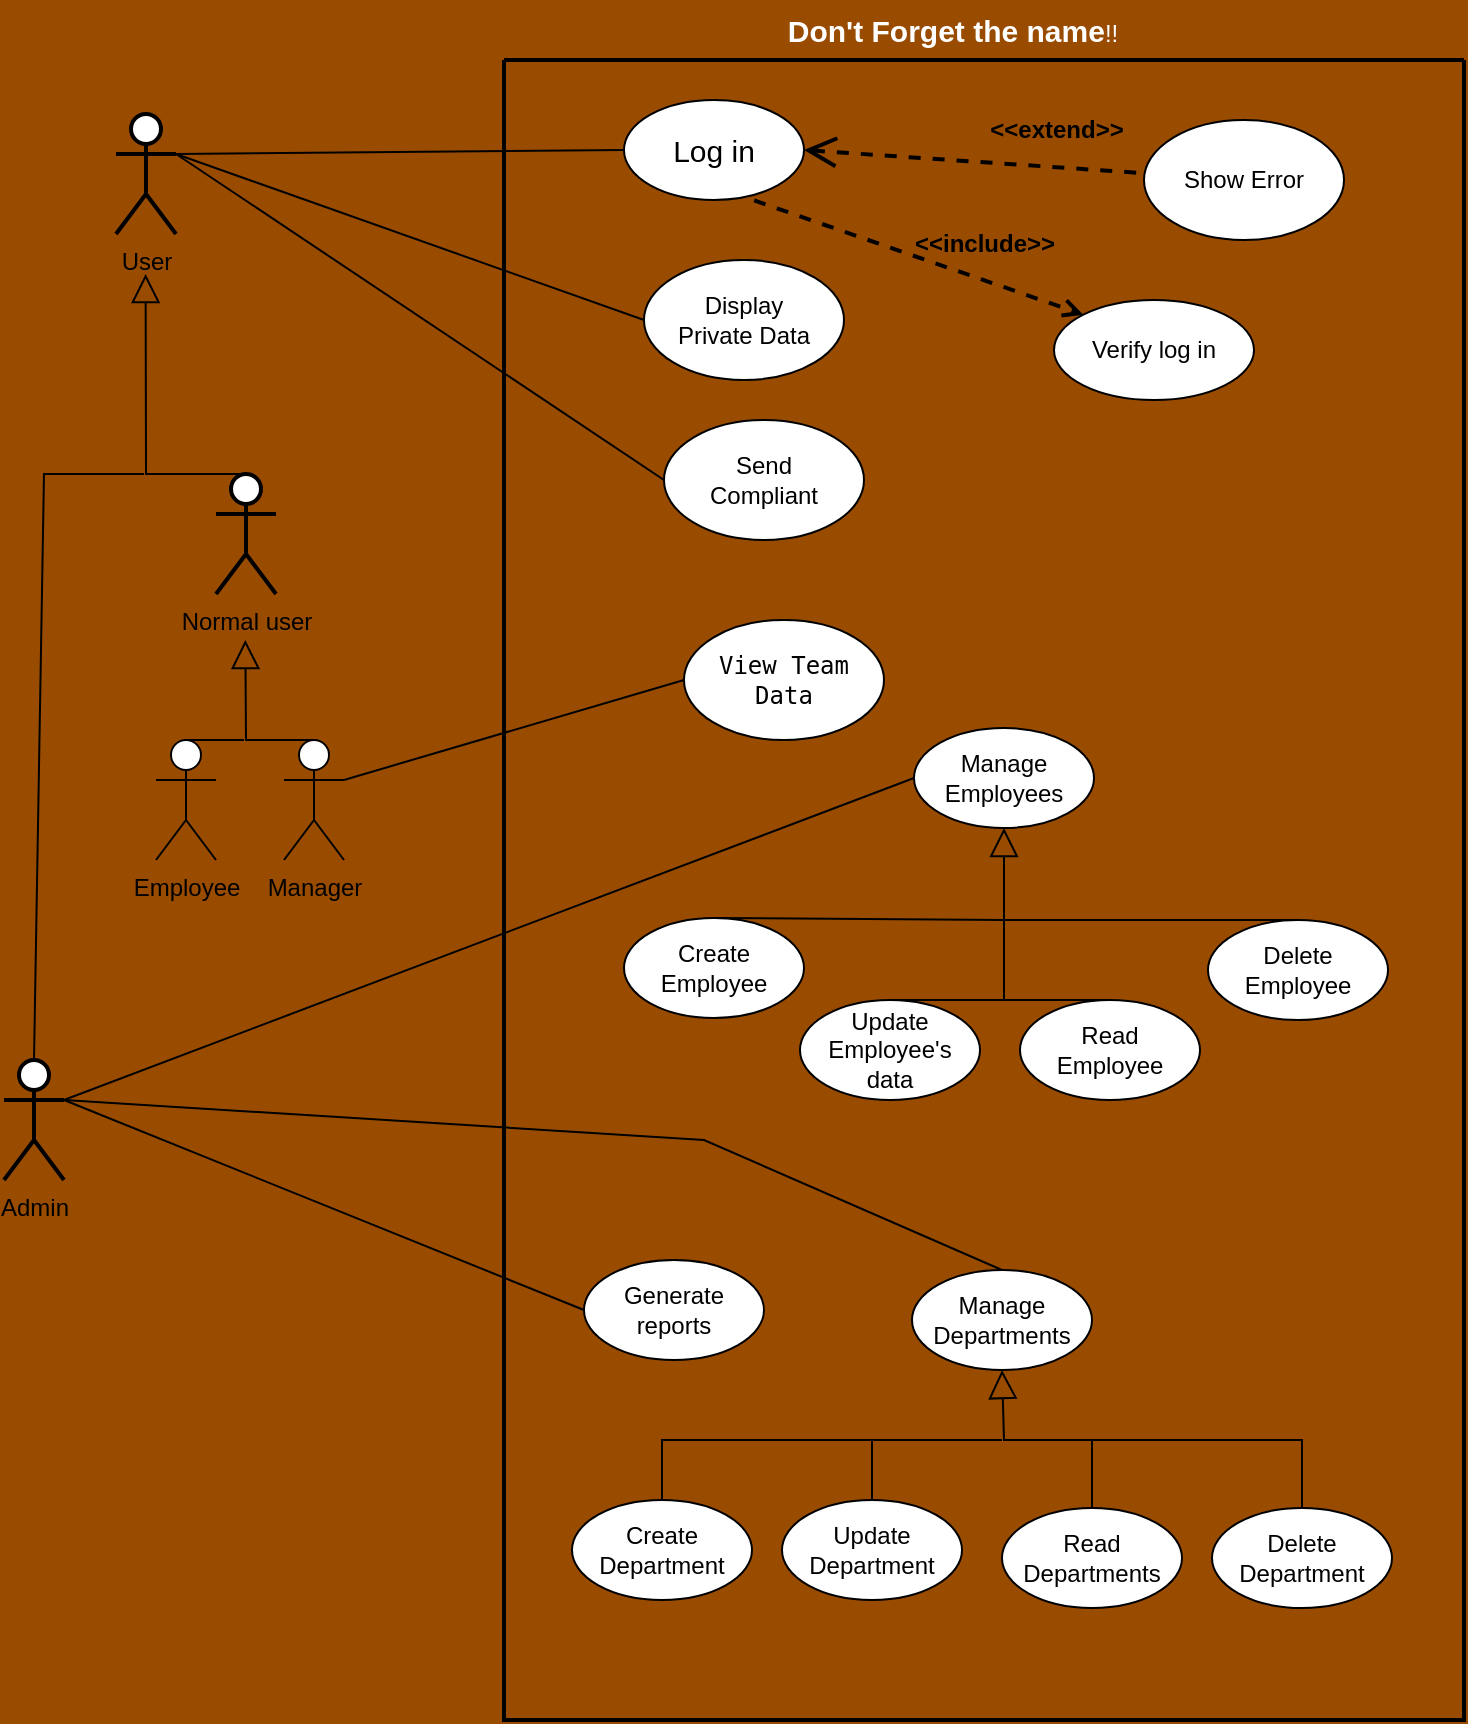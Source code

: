 <mxfile version="24.8.0">
  <diagram name="Page-1" id="XrRoJyVoxyt1KXuFEkB2">
    <mxGraphModel dx="2284" dy="790" grid="1" gridSize="10" guides="1" tooltips="1" connect="1" arrows="1" fold="1" page="1" pageScale="1" pageWidth="850" pageHeight="1100" background="#994C00" math="0" shadow="0">
      <root>
        <mxCell id="0" />
        <mxCell id="1" parent="0" />
        <mxCell id="JxsMiMLw6dN9_I1CwBWg-2" value="" style="swimlane;startSize=0;strokeWidth=2;" parent="1" vertex="1">
          <mxGeometry y="80" width="480" height="830" as="geometry">
            <mxRectangle y="110" width="50" height="40" as="alternateBounds" />
          </mxGeometry>
        </mxCell>
        <mxCell id="JxsMiMLw6dN9_I1CwBWg-3" value="&lt;span style=&quot;font-size: 15px;&quot;&gt;Log in&lt;br&gt;&lt;/span&gt;" style="ellipse;whiteSpace=wrap;html=1;" parent="JxsMiMLw6dN9_I1CwBWg-2" vertex="1">
          <mxGeometry x="60" y="20" width="90" height="50" as="geometry" />
        </mxCell>
        <mxCell id="JxsMiMLw6dN9_I1CwBWg-5" value="Verify log in" style="ellipse;whiteSpace=wrap;html=1;" parent="JxsMiMLw6dN9_I1CwBWg-2" vertex="1">
          <mxGeometry x="275" y="120" width="100" height="50" as="geometry" />
        </mxCell>
        <mxCell id="JxsMiMLw6dN9_I1CwBWg-4" value="Show Error" style="ellipse;whiteSpace=wrap;html=1;" parent="JxsMiMLw6dN9_I1CwBWg-2" vertex="1">
          <mxGeometry x="320" y="30" width="100" height="60" as="geometry" />
        </mxCell>
        <mxCell id="JxsMiMLw6dN9_I1CwBWg-7" value="&lt;b&gt;&lt;font style=&quot;font-size: 12px;&quot;&gt;&amp;lt;&amp;lt;extend&amp;gt;&amp;gt;&lt;/font&gt;&lt;/b&gt;" style="edgeStyle=none;html=1;startArrow=open;endArrow=none;startSize=12;verticalAlign=bottom;dashed=1;labelBackgroundColor=none;rounded=0;exitX=1;exitY=0.5;exitDx=0;exitDy=0;strokeWidth=2;" parent="JxsMiMLw6dN9_I1CwBWg-2" source="JxsMiMLw6dN9_I1CwBWg-3" target="JxsMiMLw6dN9_I1CwBWg-4" edge="1">
          <mxGeometry x="0.478" y="10" width="160" relative="1" as="geometry">
            <mxPoint x="100" y="170" as="sourcePoint" />
            <mxPoint x="260" y="170" as="targetPoint" />
            <mxPoint as="offset" />
          </mxGeometry>
        </mxCell>
        <mxCell id="JxsMiMLw6dN9_I1CwBWg-8" value="&lt;b&gt;&lt;font style=&quot;font-size: 12px;&quot;&gt;&amp;lt;&amp;lt;include&amp;gt;&amp;gt;&lt;/font&gt;&lt;/b&gt;" style="edgeStyle=none;html=1;endArrow=open;verticalAlign=bottom;dashed=1;labelBackgroundColor=none;rounded=0;exitX=0.723;exitY=1.004;exitDx=0;exitDy=0;entryX=0;entryY=0;entryDx=0;entryDy=0;strokeWidth=2;exitPerimeter=0;" parent="JxsMiMLw6dN9_I1CwBWg-2" source="JxsMiMLw6dN9_I1CwBWg-3" target="JxsMiMLw6dN9_I1CwBWg-5" edge="1">
          <mxGeometry x="0.359" y="10" width="160" relative="1" as="geometry">
            <mxPoint x="150" y="70" as="sourcePoint" />
            <mxPoint x="310" y="70" as="targetPoint" />
            <mxPoint y="1" as="offset" />
          </mxGeometry>
        </mxCell>
        <mxCell id="JxsMiMLw6dN9_I1CwBWg-23" value="&lt;div&gt;Manage &lt;br&gt;&lt;/div&gt;&lt;div&gt;Employees&lt;br&gt;&lt;/div&gt;" style="ellipse;whiteSpace=wrap;html=1;" parent="JxsMiMLw6dN9_I1CwBWg-2" vertex="1">
          <mxGeometry x="205" y="334" width="90" height="50" as="geometry" />
        </mxCell>
        <mxCell id="JxsMiMLw6dN9_I1CwBWg-25" value="&lt;div&gt;Delete&lt;br&gt;&lt;/div&gt;&lt;div&gt;Employee&lt;br&gt;&lt;/div&gt;" style="ellipse;whiteSpace=wrap;html=1;" parent="JxsMiMLw6dN9_I1CwBWg-2" vertex="1">
          <mxGeometry x="352" y="430" width="90" height="50" as="geometry" />
        </mxCell>
        <mxCell id="JxsMiMLw6dN9_I1CwBWg-24" value="&lt;div&gt;Update&lt;/div&gt;&lt;div&gt;Employee&#39;s&lt;/div&gt;&lt;div&gt;data&lt;br&gt;&lt;/div&gt;" style="ellipse;whiteSpace=wrap;html=1;" parent="JxsMiMLw6dN9_I1CwBWg-2" vertex="1">
          <mxGeometry x="148" y="470" width="90" height="50" as="geometry" />
        </mxCell>
        <mxCell id="JxsMiMLw6dN9_I1CwBWg-53" value="&lt;div&gt;Display&lt;/div&gt;&lt;div&gt;Private Data&lt;br&gt;&lt;/div&gt;" style="ellipse;whiteSpace=wrap;html=1;" parent="JxsMiMLw6dN9_I1CwBWg-2" vertex="1">
          <mxGeometry x="70" y="100" width="100" height="60" as="geometry" />
        </mxCell>
        <mxCell id="wdCcRFrsXK8jxuoavs2Y-1" value="&lt;div&gt;Send &lt;br&gt;&lt;/div&gt;&lt;div&gt;Compliant&lt;br&gt;&lt;/div&gt;" style="ellipse;whiteSpace=wrap;html=1;" parent="JxsMiMLw6dN9_I1CwBWg-2" vertex="1">
          <mxGeometry x="80" y="180" width="100" height="60" as="geometry" />
        </mxCell>
        <mxCell id="f0pmYPqC95e-Tis89BE7-5" value="&lt;div&gt;Read &lt;br&gt;&lt;/div&gt;&lt;div&gt;Employee&lt;br&gt;&lt;/div&gt;" style="ellipse;whiteSpace=wrap;html=1;" vertex="1" parent="JxsMiMLw6dN9_I1CwBWg-2">
          <mxGeometry x="258" y="470" width="90" height="50" as="geometry" />
        </mxCell>
        <mxCell id="f0pmYPqC95e-Tis89BE7-6" value="&lt;div&gt;Create&lt;br&gt;&lt;/div&gt;&lt;div&gt;Employee&lt;br&gt;&lt;/div&gt;" style="ellipse;whiteSpace=wrap;html=1;" vertex="1" parent="JxsMiMLw6dN9_I1CwBWg-2">
          <mxGeometry x="60" y="429" width="90" height="50" as="geometry" />
        </mxCell>
        <mxCell id="JxsMiMLw6dN9_I1CwBWg-26" value="Generate reports" style="ellipse;whiteSpace=wrap;html=1;" parent="JxsMiMLw6dN9_I1CwBWg-2" vertex="1">
          <mxGeometry x="40" y="600" width="90" height="50" as="geometry" />
        </mxCell>
        <mxCell id="f0pmYPqC95e-Tis89BE7-45" value="&lt;code&gt;View Team Data&lt;/code&gt;" style="ellipse;whiteSpace=wrap;html=1;" vertex="1" parent="JxsMiMLw6dN9_I1CwBWg-2">
          <mxGeometry x="90" y="280" width="100" height="60" as="geometry" />
        </mxCell>
        <mxCell id="f0pmYPqC95e-Tis89BE7-52" value="" style="edgeStyle=none;html=1;endArrow=block;endFill=0;endSize=12;verticalAlign=bottom;rounded=0;entryX=0.5;entryY=1;entryDx=0;entryDy=0;exitX=0.5;exitY=0;exitDx=0;exitDy=0;" edge="1" parent="JxsMiMLw6dN9_I1CwBWg-2" source="JxsMiMLw6dN9_I1CwBWg-25" target="JxsMiMLw6dN9_I1CwBWg-23">
          <mxGeometry width="160" relative="1" as="geometry">
            <mxPoint x="180" y="440" as="sourcePoint" />
            <mxPoint x="340" y="440" as="targetPoint" />
            <Array as="points">
              <mxPoint x="250" y="430" />
            </Array>
          </mxGeometry>
        </mxCell>
        <mxCell id="f0pmYPqC95e-Tis89BE7-53" value="" style="edgeStyle=none;html=1;endArrow=none;verticalAlign=bottom;rounded=0;exitX=0.5;exitY=0;exitDx=0;exitDy=0;" edge="1" parent="JxsMiMLw6dN9_I1CwBWg-2" source="f0pmYPqC95e-Tis89BE7-6">
          <mxGeometry width="160" relative="1" as="geometry">
            <mxPoint x="110" y="410" as="sourcePoint" />
            <mxPoint x="250" y="430" as="targetPoint" />
          </mxGeometry>
        </mxCell>
        <mxCell id="f0pmYPqC95e-Tis89BE7-55" value="" style="edgeStyle=none;html=1;endArrow=none;verticalAlign=bottom;rounded=0;entryX=0.5;entryY=0;entryDx=0;entryDy=0;exitX=0.5;exitY=0;exitDx=0;exitDy=0;" edge="1" parent="JxsMiMLw6dN9_I1CwBWg-2" source="JxsMiMLw6dN9_I1CwBWg-24" target="f0pmYPqC95e-Tis89BE7-5">
          <mxGeometry width="160" relative="1" as="geometry">
            <mxPoint x="38" y="370" as="sourcePoint" />
            <mxPoint x="198" y="370" as="targetPoint" />
          </mxGeometry>
        </mxCell>
        <mxCell id="f0pmYPqC95e-Tis89BE7-57" value="" style="edgeStyle=none;html=1;endArrow=none;verticalAlign=bottom;rounded=0;" edge="1" parent="JxsMiMLw6dN9_I1CwBWg-2">
          <mxGeometry width="160" relative="1" as="geometry">
            <mxPoint x="250" y="430" as="sourcePoint" />
            <mxPoint x="250" y="470" as="targetPoint" />
          </mxGeometry>
        </mxCell>
        <mxCell id="JxsMiMLw6dN9_I1CwBWg-9" value="User" style="shape=umlActor;html=1;verticalLabelPosition=bottom;verticalAlign=top;align=center;strokeWidth=2;" parent="1" vertex="1">
          <mxGeometry x="-194" y="107" width="30" height="60" as="geometry" />
        </mxCell>
        <mxCell id="JxsMiMLw6dN9_I1CwBWg-11" value="" style="edgeStyle=none;html=1;endArrow=none;verticalAlign=bottom;rounded=0;entryX=0;entryY=0.5;entryDx=0;entryDy=0;strokeWidth=1;exitX=1;exitY=0.333;exitDx=0;exitDy=0;exitPerimeter=0;" parent="1" source="JxsMiMLw6dN9_I1CwBWg-9" target="JxsMiMLw6dN9_I1CwBWg-3" edge="1">
          <mxGeometry width="160" relative="1" as="geometry">
            <mxPoint x="-120" y="200" as="sourcePoint" />
            <mxPoint x="260" y="190" as="targetPoint" />
          </mxGeometry>
        </mxCell>
        <mxCell id="JxsMiMLw6dN9_I1CwBWg-28" value="Admin" style="shape=umlActor;html=1;verticalLabelPosition=bottom;verticalAlign=top;align=center;strokeWidth=2;" parent="1" vertex="1">
          <mxGeometry x="-250" y="580" width="30" height="60" as="geometry" />
        </mxCell>
        <mxCell id="JxsMiMLw6dN9_I1CwBWg-29" value="Normal user" style="shape=umlActor;html=1;verticalLabelPosition=bottom;verticalAlign=top;align=center;strokeWidth=2;" parent="1" vertex="1">
          <mxGeometry x="-144" y="287" width="30" height="60" as="geometry" />
        </mxCell>
        <mxCell id="JxsMiMLw6dN9_I1CwBWg-35" value="" style="edgeStyle=none;html=1;endArrow=block;endFill=0;endSize=12;verticalAlign=bottom;rounded=0;exitX=0.5;exitY=0;exitDx=0;exitDy=0;exitPerimeter=0;" parent="1" source="JxsMiMLw6dN9_I1CwBWg-29" edge="1">
          <mxGeometry width="160" relative="1" as="geometry">
            <mxPoint x="-134" y="287" as="sourcePoint" />
            <mxPoint x="-179.2" y="186.997" as="targetPoint" />
            <Array as="points">
              <mxPoint x="-179" y="287" />
            </Array>
          </mxGeometry>
        </mxCell>
        <mxCell id="JxsMiMLw6dN9_I1CwBWg-36" value="" style="edgeStyle=none;html=1;endArrow=none;verticalAlign=bottom;rounded=0;exitX=0.5;exitY=0;exitDx=0;exitDy=0;exitPerimeter=0;" parent="1" source="JxsMiMLw6dN9_I1CwBWg-28" edge="1">
          <mxGeometry width="160" relative="1" as="geometry">
            <mxPoint x="-229" y="289" as="sourcePoint" />
            <mxPoint x="-180" y="287" as="targetPoint" />
            <Array as="points">
              <mxPoint x="-230" y="287" />
            </Array>
          </mxGeometry>
        </mxCell>
        <mxCell id="JxsMiMLw6dN9_I1CwBWg-55" value="" style="edgeStyle=none;html=1;endArrow=none;verticalAlign=bottom;rounded=0;entryX=0;entryY=0.5;entryDx=0;entryDy=0;strokeWidth=1;exitX=1;exitY=0.333;exitDx=0;exitDy=0;exitPerimeter=0;" parent="1" source="JxsMiMLw6dN9_I1CwBWg-9" target="JxsMiMLw6dN9_I1CwBWg-53" edge="1">
          <mxGeometry width="160" relative="1" as="geometry">
            <mxPoint x="-104" y="317" as="sourcePoint" />
            <mxPoint x="70" y="115" as="targetPoint" />
          </mxGeometry>
        </mxCell>
        <mxCell id="wdCcRFrsXK8jxuoavs2Y-2" value="" style="edgeStyle=none;html=1;endArrow=none;verticalAlign=bottom;rounded=0;strokeWidth=1;exitX=1;exitY=0.333;exitDx=0;exitDy=0;exitPerimeter=0;entryX=0;entryY=0.5;entryDx=0;entryDy=0;" parent="1" source="JxsMiMLw6dN9_I1CwBWg-9" target="wdCcRFrsXK8jxuoavs2Y-1" edge="1">
          <mxGeometry width="160" relative="1" as="geometry">
            <mxPoint x="-104" y="317" as="sourcePoint" />
            <mxPoint x="40" y="260" as="targetPoint" />
          </mxGeometry>
        </mxCell>
        <mxCell id="f0pmYPqC95e-Tis89BE7-12" value="&lt;div&gt;Manage &lt;br&gt;&lt;/div&gt;&lt;div&gt;Departments&lt;br&gt;&lt;/div&gt;" style="ellipse;whiteSpace=wrap;html=1;" vertex="1" parent="1">
          <mxGeometry x="204" y="685" width="90" height="50" as="geometry" />
        </mxCell>
        <mxCell id="f0pmYPqC95e-Tis89BE7-13" value="&lt;div&gt;Delete&lt;br&gt;&lt;/div&gt;&lt;div&gt;Department&lt;br&gt;&lt;/div&gt;" style="ellipse;whiteSpace=wrap;html=1;" vertex="1" parent="1">
          <mxGeometry x="354" y="804" width="90" height="50" as="geometry" />
        </mxCell>
        <mxCell id="f0pmYPqC95e-Tis89BE7-14" value="&lt;div&gt;Update&lt;/div&gt;&lt;div&gt;Department&lt;br&gt;&lt;/div&gt;" style="ellipse;whiteSpace=wrap;html=1;" vertex="1" parent="1">
          <mxGeometry x="139" y="800" width="90" height="50" as="geometry" />
        </mxCell>
        <mxCell id="f0pmYPqC95e-Tis89BE7-15" value="&lt;div&gt;Read &lt;br&gt;&lt;/div&gt;&lt;div&gt;Departments&lt;br&gt;&lt;/div&gt;" style="ellipse;whiteSpace=wrap;html=1;" vertex="1" parent="1">
          <mxGeometry x="249" y="804" width="90" height="50" as="geometry" />
        </mxCell>
        <mxCell id="f0pmYPqC95e-Tis89BE7-16" value="&lt;div&gt;Create&lt;br&gt;&lt;/div&gt;&lt;div&gt;Department&lt;br&gt;&lt;/div&gt;" style="ellipse;whiteSpace=wrap;html=1;" vertex="1" parent="1">
          <mxGeometry x="34" y="800" width="90" height="50" as="geometry" />
        </mxCell>
        <mxCell id="f0pmYPqC95e-Tis89BE7-17" value="" style="edgeStyle=none;html=1;endArrow=block;endFill=0;endSize=12;verticalAlign=bottom;rounded=0;entryX=0.5;entryY=1;entryDx=0;entryDy=0;exitX=0.5;exitY=0;exitDx=0;exitDy=0;" edge="1" parent="1" source="f0pmYPqC95e-Tis89BE7-13" target="f0pmYPqC95e-Tis89BE7-12">
          <mxGeometry width="160" relative="1" as="geometry">
            <mxPoint x="334" y="905" as="sourcePoint" />
            <mxPoint x="289" y="855" as="targetPoint" />
            <Array as="points">
              <mxPoint x="399" y="770" />
              <mxPoint x="250" y="770" />
            </Array>
          </mxGeometry>
        </mxCell>
        <mxCell id="f0pmYPqC95e-Tis89BE7-18" value="" style="edgeStyle=none;html=1;endArrow=none;verticalAlign=bottom;rounded=0;entryX=0.5;entryY=0;entryDx=0;entryDy=0;" edge="1" parent="1" target="f0pmYPqC95e-Tis89BE7-14">
          <mxGeometry width="160" relative="1" as="geometry">
            <mxPoint x="184" y="770" as="sourcePoint" />
            <mxPoint x="199" y="760" as="targetPoint" />
          </mxGeometry>
        </mxCell>
        <mxCell id="f0pmYPqC95e-Tis89BE7-19" value="" style="edgeStyle=none;html=1;endArrow=none;verticalAlign=bottom;rounded=0;exitX=0.5;exitY=0;exitDx=0;exitDy=0;" edge="1" parent="1" source="f0pmYPqC95e-Tis89BE7-16">
          <mxGeometry width="160" relative="1" as="geometry">
            <mxPoint x="49" y="770" as="sourcePoint" />
            <mxPoint x="249" y="770" as="targetPoint" />
            <Array as="points">
              <mxPoint x="79" y="770" />
            </Array>
          </mxGeometry>
        </mxCell>
        <mxCell id="f0pmYPqC95e-Tis89BE7-20" value="" style="edgeStyle=none;html=1;endArrow=none;verticalAlign=bottom;rounded=0;entryX=0.5;entryY=0;entryDx=0;entryDy=0;" edge="1" parent="1" target="f0pmYPqC95e-Tis89BE7-15">
          <mxGeometry width="160" relative="1" as="geometry">
            <mxPoint x="294" y="770" as="sourcePoint" />
            <mxPoint x="294" y="804" as="targetPoint" />
          </mxGeometry>
        </mxCell>
        <mxCell id="f0pmYPqC95e-Tis89BE7-40" value="" style="edgeStyle=none;html=1;endArrow=block;endFill=0;endSize=12;verticalAlign=bottom;rounded=0;exitX=0.5;exitY=0;exitDx=0;exitDy=0;exitPerimeter=0;" edge="1" parent="1" source="f0pmYPqC95e-Tis89BE7-41">
          <mxGeometry width="160" relative="1" as="geometry">
            <mxPoint x="-129.33" y="400" as="sourcePoint" />
            <mxPoint x="-129.33" y="370" as="targetPoint" />
            <Array as="points">
              <mxPoint x="-129" y="420" />
            </Array>
          </mxGeometry>
        </mxCell>
        <mxCell id="f0pmYPqC95e-Tis89BE7-41" value="Manager" style="shape=umlActor;html=1;verticalLabelPosition=bottom;verticalAlign=top;align=center;" vertex="1" parent="1">
          <mxGeometry x="-110" y="420" width="30" height="60" as="geometry" />
        </mxCell>
        <mxCell id="f0pmYPqC95e-Tis89BE7-42" value="Employee" style="shape=umlActor;html=1;verticalLabelPosition=bottom;verticalAlign=top;align=center;" vertex="1" parent="1">
          <mxGeometry x="-174" y="420" width="30" height="60" as="geometry" />
        </mxCell>
        <mxCell id="f0pmYPqC95e-Tis89BE7-44" value="" style="edgeStyle=none;html=1;endArrow=none;verticalAlign=bottom;rounded=0;exitX=0.5;exitY=0;exitDx=0;exitDy=0;exitPerimeter=0;" edge="1" parent="1" source="f0pmYPqC95e-Tis89BE7-42">
          <mxGeometry width="160" relative="1" as="geometry">
            <mxPoint x="-200" y="350" as="sourcePoint" />
            <mxPoint x="-130" y="420" as="targetPoint" />
          </mxGeometry>
        </mxCell>
        <mxCell id="JxsMiMLw6dN9_I1CwBWg-37" value="" style="edgeStyle=none;html=1;endArrow=none;verticalAlign=bottom;rounded=0;entryX=0;entryY=0.5;entryDx=0;entryDy=0;strokeWidth=1;exitX=1;exitY=0.333;exitDx=0;exitDy=0;exitPerimeter=0;" parent="1" source="f0pmYPqC95e-Tis89BE7-41" target="f0pmYPqC95e-Tis89BE7-45" edge="1">
          <mxGeometry width="160" relative="1" as="geometry">
            <mxPoint x="-580" y="896" as="sourcePoint" />
            <mxPoint x="-85" y="670" as="targetPoint" />
          </mxGeometry>
        </mxCell>
        <mxCell id="f0pmYPqC95e-Tis89BE7-58" value="" style="edgeStyle=none;html=1;endArrow=none;verticalAlign=bottom;rounded=0;exitX=1;exitY=0.333;exitDx=0;exitDy=0;exitPerimeter=0;entryX=0;entryY=0.5;entryDx=0;entryDy=0;" edge="1" parent="1" source="JxsMiMLw6dN9_I1CwBWg-28" target="JxsMiMLw6dN9_I1CwBWg-23">
          <mxGeometry width="160" relative="1" as="geometry">
            <mxPoint x="-170" y="570" as="sourcePoint" />
            <mxPoint x="-10" y="570" as="targetPoint" />
          </mxGeometry>
        </mxCell>
        <mxCell id="f0pmYPqC95e-Tis89BE7-59" value="" style="edgeStyle=none;html=1;endArrow=none;verticalAlign=bottom;rounded=0;exitX=1;exitY=0.333;exitDx=0;exitDy=0;exitPerimeter=0;entryX=0.5;entryY=0;entryDx=0;entryDy=0;" edge="1" parent="1" source="JxsMiMLw6dN9_I1CwBWg-28" target="f0pmYPqC95e-Tis89BE7-12">
          <mxGeometry width="160" relative="1" as="geometry">
            <mxPoint x="-210" y="610" as="sourcePoint" />
            <mxPoint x="215" y="489" as="targetPoint" />
            <Array as="points">
              <mxPoint x="100" y="620" />
            </Array>
          </mxGeometry>
        </mxCell>
        <mxCell id="f0pmYPqC95e-Tis89BE7-60" value="" style="edgeStyle=none;html=1;endArrow=none;verticalAlign=bottom;rounded=0;entryX=0;entryY=0.5;entryDx=0;entryDy=0;exitX=1;exitY=0.333;exitDx=0;exitDy=0;exitPerimeter=0;" edge="1" parent="1" source="JxsMiMLw6dN9_I1CwBWg-28" target="JxsMiMLw6dN9_I1CwBWg-26">
          <mxGeometry width="160" relative="1" as="geometry">
            <mxPoint x="-210" y="600" as="sourcePoint" />
            <mxPoint x="215" y="489" as="targetPoint" />
          </mxGeometry>
        </mxCell>
        <mxCell id="f0pmYPqC95e-Tis89BE7-61" value="&lt;font color=&quot;#ffffff&quot;&gt;&lt;b&gt;&lt;font style=&quot;font-size: 15px;&quot;&gt;Don&#39;t Forget the name&lt;/font&gt;&lt;/b&gt;!!&lt;/font&gt;" style="text;html=1;align=center;verticalAlign=middle;resizable=0;points=[];autosize=1;" vertex="1" parent="1">
          <mxGeometry x="129" y="50" width="190" height="30" as="geometry" />
        </mxCell>
      </root>
    </mxGraphModel>
  </diagram>
</mxfile>
